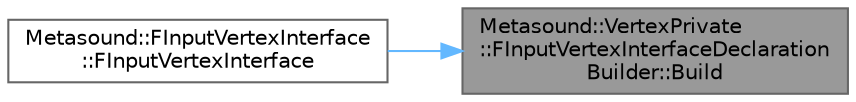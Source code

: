 digraph "Metasound::VertexPrivate::FInputVertexInterfaceDeclarationBuilder::Build"
{
 // INTERACTIVE_SVG=YES
 // LATEX_PDF_SIZE
  bgcolor="transparent";
  edge [fontname=Helvetica,fontsize=10,labelfontname=Helvetica,labelfontsize=10];
  node [fontname=Helvetica,fontsize=10,shape=box,height=0.2,width=0.4];
  rankdir="RL";
  Node1 [id="Node000001",label="Metasound::VertexPrivate\l::FInputVertexInterfaceDeclaration\lBuilder::Build",height=0.2,width=0.4,color="gray40", fillcolor="grey60", style="filled", fontcolor="black",tooltip=" "];
  Node1 -> Node2 [id="edge1_Node000001_Node000002",dir="back",color="steelblue1",style="solid",tooltip=" "];
  Node2 [id="Node000002",label="Metasound::FInputVertexInterface\l::FInputVertexInterface",height=0.2,width=0.4,color="grey40", fillcolor="white", style="filled",URL="$d8/d0e/classMetasound_1_1FInputVertexInterface.html#a4f1bb0331fef72cf5f501b5144af6a80",tooltip="Construct an FInputVertexInterface from a parameter pack."];
}
